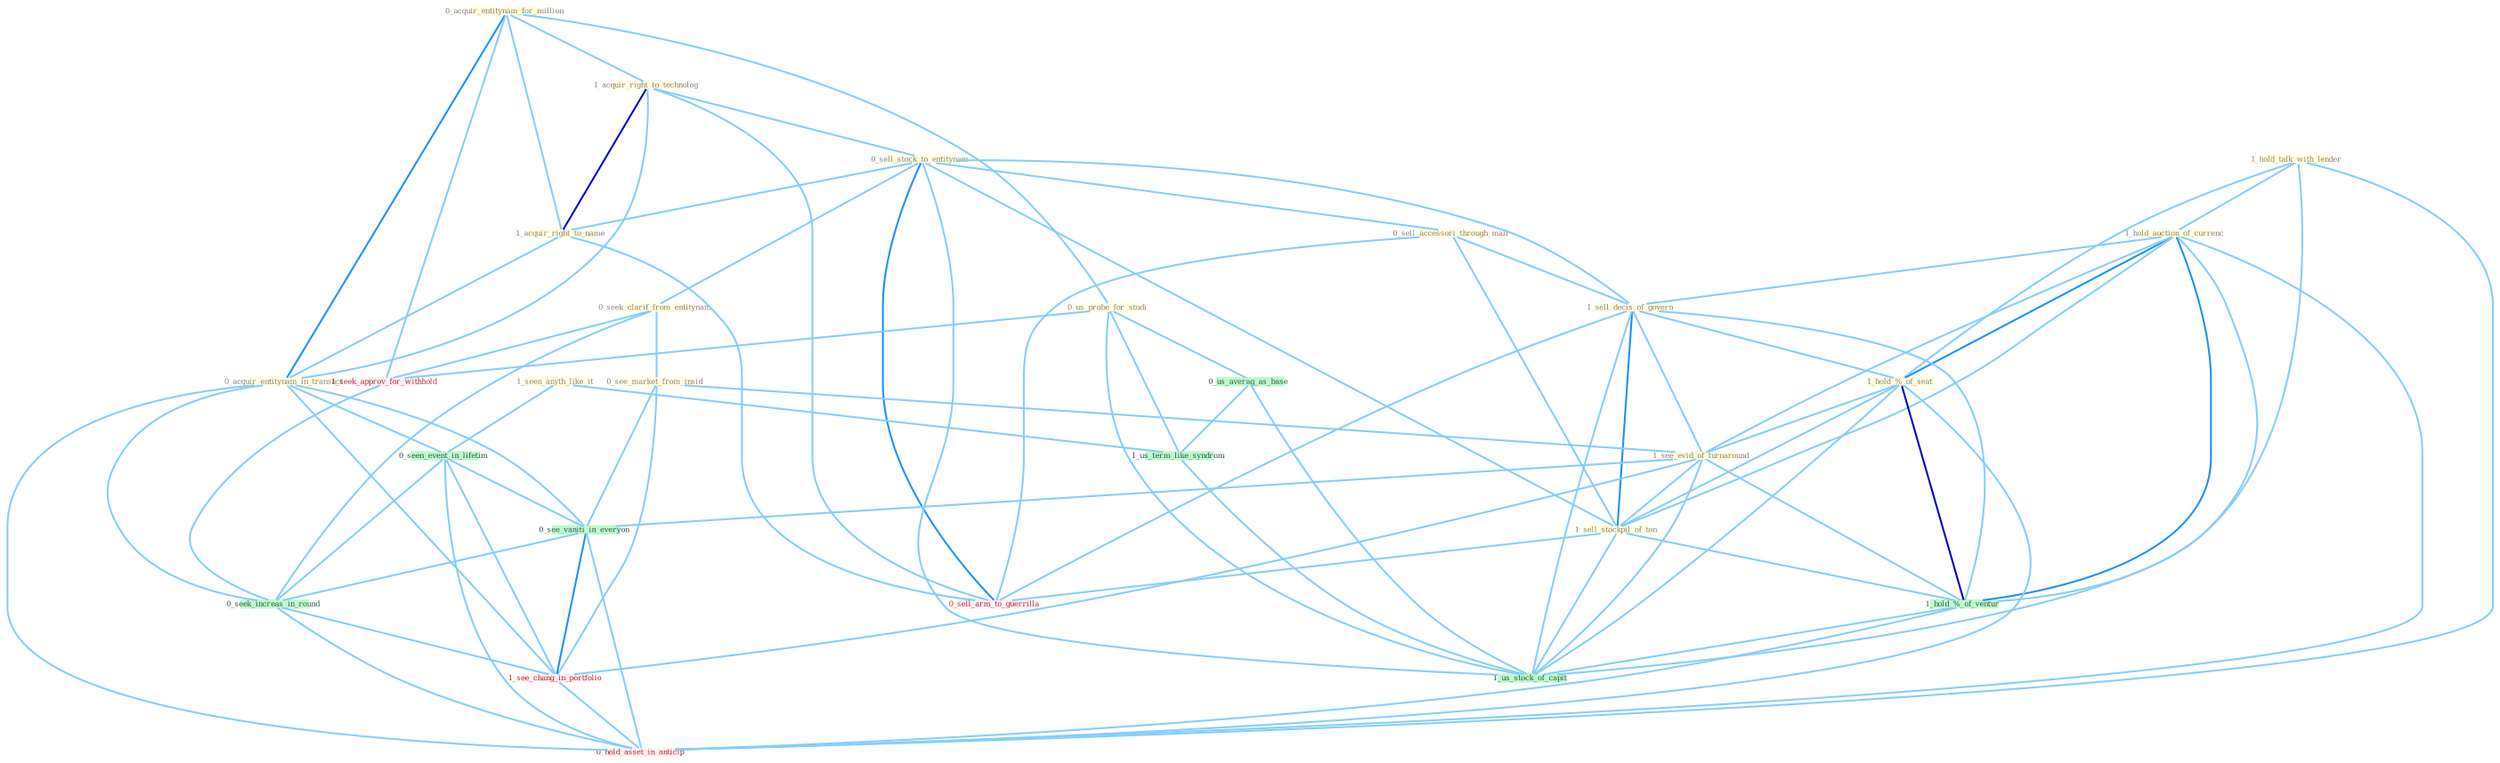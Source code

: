 Graph G{ 
    node
    [shape=polygon,style=filled,width=.5,height=.06,color="#BDFCC9",fixedsize=true,fontsize=4,
    fontcolor="#2f4f4f"];
    {node
    [color="#ffffe0", fontcolor="#8b7d6b"] "0_acquir_entitynam_for_million " "1_acquir_right_to_technolog " "0_sell_stock_to_entitynam " "1_seen_anyth_like_it " "1_hold_talk_with_lender " "0_sell_accessori_through_mail " "1_acquir_right_to_name " "0_acquir_entitynam_in_transact " "0_seek_clarif_from_entitynam " "1_hold_auction_of_currenc " "1_sell_decis_of_govern " "0_see_market_from_insid " "1_hold_%_of_seat " "1_see_evid_of_turnaround " "0_us_probe_for_studi " "1_sell_stockpil_of_ton "}
{node [color="#fff0f5", fontcolor="#b22222"] "1_seek_approv_for_withhold " "0_sell_arm_to_guerrilla " "1_see_chang_in_portfolio " "0_hold_asset_in_anticip "}
edge [color="#B0E2FF"];

	"0_acquir_entitynam_for_million " -- "1_acquir_right_to_technolog " [w="1", color="#87cefa" ];
	"0_acquir_entitynam_for_million " -- "1_acquir_right_to_name " [w="1", color="#87cefa" ];
	"0_acquir_entitynam_for_million " -- "0_acquir_entitynam_in_transact " [w="2", color="#1e90ff" , len=0.8];
	"0_acquir_entitynam_for_million " -- "0_us_probe_for_studi " [w="1", color="#87cefa" ];
	"0_acquir_entitynam_for_million " -- "1_seek_approv_for_withhold " [w="1", color="#87cefa" ];
	"1_acquir_right_to_technolog " -- "0_sell_stock_to_entitynam " [w="1", color="#87cefa" ];
	"1_acquir_right_to_technolog " -- "1_acquir_right_to_name " [w="3", color="#0000cd" , len=0.6];
	"1_acquir_right_to_technolog " -- "0_acquir_entitynam_in_transact " [w="1", color="#87cefa" ];
	"1_acquir_right_to_technolog " -- "0_sell_arm_to_guerrilla " [w="1", color="#87cefa" ];
	"0_sell_stock_to_entitynam " -- "0_sell_accessori_through_mail " [w="1", color="#87cefa" ];
	"0_sell_stock_to_entitynam " -- "1_acquir_right_to_name " [w="1", color="#87cefa" ];
	"0_sell_stock_to_entitynam " -- "0_seek_clarif_from_entitynam " [w="1", color="#87cefa" ];
	"0_sell_stock_to_entitynam " -- "1_sell_decis_of_govern " [w="1", color="#87cefa" ];
	"0_sell_stock_to_entitynam " -- "1_sell_stockpil_of_ton " [w="1", color="#87cefa" ];
	"0_sell_stock_to_entitynam " -- "0_sell_arm_to_guerrilla " [w="2", color="#1e90ff" , len=0.8];
	"0_sell_stock_to_entitynam " -- "1_us_stock_of_capit " [w="1", color="#87cefa" ];
	"1_seen_anyth_like_it " -- "0_seen_event_in_lifetim " [w="1", color="#87cefa" ];
	"1_seen_anyth_like_it " -- "1_us_term_like_syndrom " [w="1", color="#87cefa" ];
	"1_hold_talk_with_lender " -- "1_hold_auction_of_currenc " [w="1", color="#87cefa" ];
	"1_hold_talk_with_lender " -- "1_hold_%_of_seat " [w="1", color="#87cefa" ];
	"1_hold_talk_with_lender " -- "1_hold_%_of_ventur " [w="1", color="#87cefa" ];
	"1_hold_talk_with_lender " -- "0_hold_asset_in_anticip " [w="1", color="#87cefa" ];
	"0_sell_accessori_through_mail " -- "1_sell_decis_of_govern " [w="1", color="#87cefa" ];
	"0_sell_accessori_through_mail " -- "1_sell_stockpil_of_ton " [w="1", color="#87cefa" ];
	"0_sell_accessori_through_mail " -- "0_sell_arm_to_guerrilla " [w="1", color="#87cefa" ];
	"1_acquir_right_to_name " -- "0_acquir_entitynam_in_transact " [w="1", color="#87cefa" ];
	"1_acquir_right_to_name " -- "0_sell_arm_to_guerrilla " [w="1", color="#87cefa" ];
	"0_acquir_entitynam_in_transact " -- "0_seen_event_in_lifetim " [w="1", color="#87cefa" ];
	"0_acquir_entitynam_in_transact " -- "0_see_vaniti_in_everyon " [w="1", color="#87cefa" ];
	"0_acquir_entitynam_in_transact " -- "0_seek_increas_in_round " [w="1", color="#87cefa" ];
	"0_acquir_entitynam_in_transact " -- "1_see_chang_in_portfolio " [w="1", color="#87cefa" ];
	"0_acquir_entitynam_in_transact " -- "0_hold_asset_in_anticip " [w="1", color="#87cefa" ];
	"0_seek_clarif_from_entitynam " -- "0_see_market_from_insid " [w="1", color="#87cefa" ];
	"0_seek_clarif_from_entitynam " -- "1_seek_approv_for_withhold " [w="1", color="#87cefa" ];
	"0_seek_clarif_from_entitynam " -- "0_seek_increas_in_round " [w="1", color="#87cefa" ];
	"1_hold_auction_of_currenc " -- "1_sell_decis_of_govern " [w="1", color="#87cefa" ];
	"1_hold_auction_of_currenc " -- "1_hold_%_of_seat " [w="2", color="#1e90ff" , len=0.8];
	"1_hold_auction_of_currenc " -- "1_see_evid_of_turnaround " [w="1", color="#87cefa" ];
	"1_hold_auction_of_currenc " -- "1_sell_stockpil_of_ton " [w="1", color="#87cefa" ];
	"1_hold_auction_of_currenc " -- "1_hold_%_of_ventur " [w="2", color="#1e90ff" , len=0.8];
	"1_hold_auction_of_currenc " -- "1_us_stock_of_capit " [w="1", color="#87cefa" ];
	"1_hold_auction_of_currenc " -- "0_hold_asset_in_anticip " [w="1", color="#87cefa" ];
	"1_sell_decis_of_govern " -- "1_hold_%_of_seat " [w="1", color="#87cefa" ];
	"1_sell_decis_of_govern " -- "1_see_evid_of_turnaround " [w="1", color="#87cefa" ];
	"1_sell_decis_of_govern " -- "1_sell_stockpil_of_ton " [w="2", color="#1e90ff" , len=0.8];
	"1_sell_decis_of_govern " -- "1_hold_%_of_ventur " [w="1", color="#87cefa" ];
	"1_sell_decis_of_govern " -- "0_sell_arm_to_guerrilla " [w="1", color="#87cefa" ];
	"1_sell_decis_of_govern " -- "1_us_stock_of_capit " [w="1", color="#87cefa" ];
	"0_see_market_from_insid " -- "1_see_evid_of_turnaround " [w="1", color="#87cefa" ];
	"0_see_market_from_insid " -- "0_see_vaniti_in_everyon " [w="1", color="#87cefa" ];
	"0_see_market_from_insid " -- "1_see_chang_in_portfolio " [w="1", color="#87cefa" ];
	"1_hold_%_of_seat " -- "1_see_evid_of_turnaround " [w="1", color="#87cefa" ];
	"1_hold_%_of_seat " -- "1_sell_stockpil_of_ton " [w="1", color="#87cefa" ];
	"1_hold_%_of_seat " -- "1_hold_%_of_ventur " [w="3", color="#0000cd" , len=0.6];
	"1_hold_%_of_seat " -- "1_us_stock_of_capit " [w="1", color="#87cefa" ];
	"1_hold_%_of_seat " -- "0_hold_asset_in_anticip " [w="1", color="#87cefa" ];
	"1_see_evid_of_turnaround " -- "1_sell_stockpil_of_ton " [w="1", color="#87cefa" ];
	"1_see_evid_of_turnaround " -- "1_hold_%_of_ventur " [w="1", color="#87cefa" ];
	"1_see_evid_of_turnaround " -- "0_see_vaniti_in_everyon " [w="1", color="#87cefa" ];
	"1_see_evid_of_turnaround " -- "1_us_stock_of_capit " [w="1", color="#87cefa" ];
	"1_see_evid_of_turnaround " -- "1_see_chang_in_portfolio " [w="1", color="#87cefa" ];
	"0_us_probe_for_studi " -- "0_us_averag_as_base " [w="1", color="#87cefa" ];
	"0_us_probe_for_studi " -- "1_us_term_like_syndrom " [w="1", color="#87cefa" ];
	"0_us_probe_for_studi " -- "1_seek_approv_for_withhold " [w="1", color="#87cefa" ];
	"0_us_probe_for_studi " -- "1_us_stock_of_capit " [w="1", color="#87cefa" ];
	"1_sell_stockpil_of_ton " -- "1_hold_%_of_ventur " [w="1", color="#87cefa" ];
	"1_sell_stockpil_of_ton " -- "0_sell_arm_to_guerrilla " [w="1", color="#87cefa" ];
	"1_sell_stockpil_of_ton " -- "1_us_stock_of_capit " [w="1", color="#87cefa" ];
	"0_seen_event_in_lifetim " -- "0_see_vaniti_in_everyon " [w="1", color="#87cefa" ];
	"0_seen_event_in_lifetim " -- "0_seek_increas_in_round " [w="1", color="#87cefa" ];
	"0_seen_event_in_lifetim " -- "1_see_chang_in_portfolio " [w="1", color="#87cefa" ];
	"0_seen_event_in_lifetim " -- "0_hold_asset_in_anticip " [w="1", color="#87cefa" ];
	"0_us_averag_as_base " -- "1_us_term_like_syndrom " [w="1", color="#87cefa" ];
	"0_us_averag_as_base " -- "1_us_stock_of_capit " [w="1", color="#87cefa" ];
	"1_us_term_like_syndrom " -- "1_us_stock_of_capit " [w="1", color="#87cefa" ];
	"1_seek_approv_for_withhold " -- "0_seek_increas_in_round " [w="1", color="#87cefa" ];
	"1_hold_%_of_ventur " -- "1_us_stock_of_capit " [w="1", color="#87cefa" ];
	"1_hold_%_of_ventur " -- "0_hold_asset_in_anticip " [w="1", color="#87cefa" ];
	"0_see_vaniti_in_everyon " -- "0_seek_increas_in_round " [w="1", color="#87cefa" ];
	"0_see_vaniti_in_everyon " -- "1_see_chang_in_portfolio " [w="2", color="#1e90ff" , len=0.8];
	"0_see_vaniti_in_everyon " -- "0_hold_asset_in_anticip " [w="1", color="#87cefa" ];
	"0_seek_increas_in_round " -- "1_see_chang_in_portfolio " [w="1", color="#87cefa" ];
	"0_seek_increas_in_round " -- "0_hold_asset_in_anticip " [w="1", color="#87cefa" ];
	"1_see_chang_in_portfolio " -- "0_hold_asset_in_anticip " [w="1", color="#87cefa" ];
}